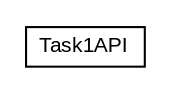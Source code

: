 #!/usr/local/bin/dot
#
# Class diagram 
# Generated by UMLGraph version R5_6-24-gf6e263 (http://www.umlgraph.org/)
#

digraph G {
	edge [fontname="arial",fontsize=10,labelfontname="arial",labelfontsize=10];
	node [fontname="arial",fontsize=10,shape=plaintext];
	nodesep=0.25;
	ranksep=0.5;
	// com.mycompany.task1.api.Task1API
	c0 [label=<<table title="com.mycompany.task1.api.Task1API" border="0" cellborder="1" cellspacing="0" cellpadding="2" port="p" href="./Task1API.html">
		<tr><td><table border="0" cellspacing="0" cellpadding="1">
<tr><td align="center" balign="center"> Task1API </td></tr>
		</table></td></tr>
		</table>>, URL="./Task1API.html", fontname="arial", fontcolor="black", fontsize=10.0];
}

